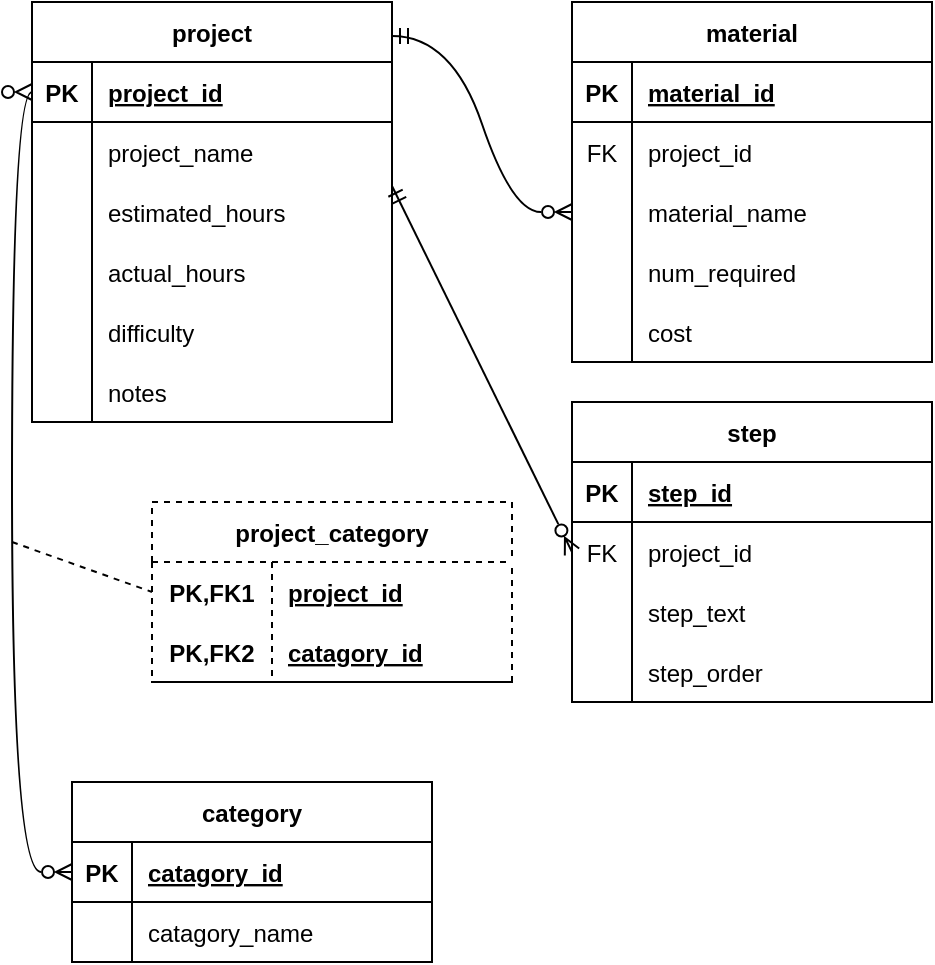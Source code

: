 <mxfile version="20.8.16" type="device"><diagram name="Page-1" id="4WsZcd_nsW9wCcq7IaZ0"><mxGraphModel dx="550" dy="700" grid="1" gridSize="10" guides="1" tooltips="1" connect="1" arrows="1" fold="1" page="1" pageScale="1" pageWidth="850" pageHeight="1100" math="0" shadow="0"><root><mxCell id="0"/><mxCell id="1" parent="0"/><mxCell id="PuRR4zcrJWLDkwgEyNmK-1" value="project" style="shape=table;startSize=30;container=1;collapsible=1;childLayout=tableLayout;fixedRows=1;rowLines=0;fontStyle=1;align=center;resizeLast=1;" vertex="1" parent="1"><mxGeometry x="30" y="30" width="180" height="210" as="geometry"/></mxCell><mxCell id="PuRR4zcrJWLDkwgEyNmK-2" value="" style="shape=tableRow;horizontal=0;startSize=0;swimlaneHead=0;swimlaneBody=0;fillColor=none;collapsible=0;dropTarget=0;points=[[0,0.5],[1,0.5]];portConstraint=eastwest;top=0;left=0;right=0;bottom=1;" vertex="1" parent="PuRR4zcrJWLDkwgEyNmK-1"><mxGeometry y="30" width="180" height="30" as="geometry"/></mxCell><mxCell id="PuRR4zcrJWLDkwgEyNmK-3" value="PK" style="shape=partialRectangle;connectable=0;fillColor=none;top=0;left=0;bottom=0;right=0;fontStyle=1;overflow=hidden;" vertex="1" parent="PuRR4zcrJWLDkwgEyNmK-2"><mxGeometry width="30" height="30" as="geometry"><mxRectangle width="30" height="30" as="alternateBounds"/></mxGeometry></mxCell><mxCell id="PuRR4zcrJWLDkwgEyNmK-4" value="project_id" style="shape=partialRectangle;connectable=0;fillColor=none;top=0;left=0;bottom=0;right=0;align=left;spacingLeft=6;fontStyle=5;overflow=hidden;" vertex="1" parent="PuRR4zcrJWLDkwgEyNmK-2"><mxGeometry x="30" width="150" height="30" as="geometry"><mxRectangle width="150" height="30" as="alternateBounds"/></mxGeometry></mxCell><mxCell id="PuRR4zcrJWLDkwgEyNmK-5" value="" style="shape=tableRow;horizontal=0;startSize=0;swimlaneHead=0;swimlaneBody=0;fillColor=none;collapsible=0;dropTarget=0;points=[[0,0.5],[1,0.5]];portConstraint=eastwest;top=0;left=0;right=0;bottom=0;" vertex="1" parent="PuRR4zcrJWLDkwgEyNmK-1"><mxGeometry y="60" width="180" height="30" as="geometry"/></mxCell><mxCell id="PuRR4zcrJWLDkwgEyNmK-6" value="" style="shape=partialRectangle;connectable=0;fillColor=none;top=0;left=0;bottom=0;right=0;editable=1;overflow=hidden;" vertex="1" parent="PuRR4zcrJWLDkwgEyNmK-5"><mxGeometry width="30" height="30" as="geometry"><mxRectangle width="30" height="30" as="alternateBounds"/></mxGeometry></mxCell><mxCell id="PuRR4zcrJWLDkwgEyNmK-7" value="project_name" style="shape=partialRectangle;connectable=0;fillColor=none;top=0;left=0;bottom=0;right=0;align=left;spacingLeft=6;overflow=hidden;" vertex="1" parent="PuRR4zcrJWLDkwgEyNmK-5"><mxGeometry x="30" width="150" height="30" as="geometry"><mxRectangle width="150" height="30" as="alternateBounds"/></mxGeometry></mxCell><mxCell id="PuRR4zcrJWLDkwgEyNmK-8" value="" style="shape=tableRow;horizontal=0;startSize=0;swimlaneHead=0;swimlaneBody=0;fillColor=none;collapsible=0;dropTarget=0;points=[[0,0.5],[1,0.5]];portConstraint=eastwest;top=0;left=0;right=0;bottom=0;" vertex="1" parent="PuRR4zcrJWLDkwgEyNmK-1"><mxGeometry y="90" width="180" height="30" as="geometry"/></mxCell><mxCell id="PuRR4zcrJWLDkwgEyNmK-9" value="" style="shape=partialRectangle;connectable=0;fillColor=none;top=0;left=0;bottom=0;right=0;editable=1;overflow=hidden;" vertex="1" parent="PuRR4zcrJWLDkwgEyNmK-8"><mxGeometry width="30" height="30" as="geometry"><mxRectangle width="30" height="30" as="alternateBounds"/></mxGeometry></mxCell><mxCell id="PuRR4zcrJWLDkwgEyNmK-10" value="estimated_hours" style="shape=partialRectangle;connectable=0;fillColor=none;top=0;left=0;bottom=0;right=0;align=left;spacingLeft=6;overflow=hidden;" vertex="1" parent="PuRR4zcrJWLDkwgEyNmK-8"><mxGeometry x="30" width="150" height="30" as="geometry"><mxRectangle width="150" height="30" as="alternateBounds"/></mxGeometry></mxCell><mxCell id="PuRR4zcrJWLDkwgEyNmK-11" value="" style="shape=tableRow;horizontal=0;startSize=0;swimlaneHead=0;swimlaneBody=0;fillColor=none;collapsible=0;dropTarget=0;points=[[0,0.5],[1,0.5]];portConstraint=eastwest;top=0;left=0;right=0;bottom=0;" vertex="1" parent="PuRR4zcrJWLDkwgEyNmK-1"><mxGeometry y="120" width="180" height="30" as="geometry"/></mxCell><mxCell id="PuRR4zcrJWLDkwgEyNmK-12" value="" style="shape=partialRectangle;connectable=0;fillColor=none;top=0;left=0;bottom=0;right=0;editable=1;overflow=hidden;" vertex="1" parent="PuRR4zcrJWLDkwgEyNmK-11"><mxGeometry width="30" height="30" as="geometry"><mxRectangle width="30" height="30" as="alternateBounds"/></mxGeometry></mxCell><mxCell id="PuRR4zcrJWLDkwgEyNmK-13" value="actual_hours" style="shape=partialRectangle;connectable=0;fillColor=none;top=0;left=0;bottom=0;right=0;align=left;spacingLeft=6;overflow=hidden;" vertex="1" parent="PuRR4zcrJWLDkwgEyNmK-11"><mxGeometry x="30" width="150" height="30" as="geometry"><mxRectangle width="150" height="30" as="alternateBounds"/></mxGeometry></mxCell><mxCell id="PuRR4zcrJWLDkwgEyNmK-17" style="shape=tableRow;horizontal=0;startSize=0;swimlaneHead=0;swimlaneBody=0;fillColor=none;collapsible=0;dropTarget=0;points=[[0,0.5],[1,0.5]];portConstraint=eastwest;top=0;left=0;right=0;bottom=0;" vertex="1" parent="PuRR4zcrJWLDkwgEyNmK-1"><mxGeometry y="150" width="180" height="30" as="geometry"/></mxCell><mxCell id="PuRR4zcrJWLDkwgEyNmK-18" style="shape=partialRectangle;connectable=0;fillColor=none;top=0;left=0;bottom=0;right=0;editable=1;overflow=hidden;" vertex="1" parent="PuRR4zcrJWLDkwgEyNmK-17"><mxGeometry width="30" height="30" as="geometry"><mxRectangle width="30" height="30" as="alternateBounds"/></mxGeometry></mxCell><mxCell id="PuRR4zcrJWLDkwgEyNmK-19" value="difficulty    " style="shape=partialRectangle;connectable=0;fillColor=none;top=0;left=0;bottom=0;right=0;align=left;spacingLeft=6;overflow=hidden;" vertex="1" parent="PuRR4zcrJWLDkwgEyNmK-17"><mxGeometry x="30" width="150" height="30" as="geometry"><mxRectangle width="150" height="30" as="alternateBounds"/></mxGeometry></mxCell><mxCell id="PuRR4zcrJWLDkwgEyNmK-14" style="shape=tableRow;horizontal=0;startSize=0;swimlaneHead=0;swimlaneBody=0;fillColor=none;collapsible=0;dropTarget=0;points=[[0,0.5],[1,0.5]];portConstraint=eastwest;top=0;left=0;right=0;bottom=0;" vertex="1" parent="PuRR4zcrJWLDkwgEyNmK-1"><mxGeometry y="180" width="180" height="30" as="geometry"/></mxCell><mxCell id="PuRR4zcrJWLDkwgEyNmK-15" style="shape=partialRectangle;connectable=0;fillColor=none;top=0;left=0;bottom=0;right=0;editable=1;overflow=hidden;" vertex="1" parent="PuRR4zcrJWLDkwgEyNmK-14"><mxGeometry width="30" height="30" as="geometry"><mxRectangle width="30" height="30" as="alternateBounds"/></mxGeometry></mxCell><mxCell id="PuRR4zcrJWLDkwgEyNmK-16" value="notes" style="shape=partialRectangle;connectable=0;fillColor=none;top=0;left=0;bottom=0;right=0;align=left;spacingLeft=6;overflow=hidden;" vertex="1" parent="PuRR4zcrJWLDkwgEyNmK-14"><mxGeometry x="30" width="150" height="30" as="geometry"><mxRectangle width="150" height="30" as="alternateBounds"/></mxGeometry></mxCell><mxCell id="PuRR4zcrJWLDkwgEyNmK-20" value="material" style="shape=table;startSize=30;container=1;collapsible=1;childLayout=tableLayout;fixedRows=1;rowLines=0;fontStyle=1;align=center;resizeLast=1;" vertex="1" parent="1"><mxGeometry x="300" y="30" width="180" height="180" as="geometry"/></mxCell><mxCell id="PuRR4zcrJWLDkwgEyNmK-21" value="" style="shape=tableRow;horizontal=0;startSize=0;swimlaneHead=0;swimlaneBody=0;fillColor=none;collapsible=0;dropTarget=0;points=[[0,0.5],[1,0.5]];portConstraint=eastwest;top=0;left=0;right=0;bottom=1;" vertex="1" parent="PuRR4zcrJWLDkwgEyNmK-20"><mxGeometry y="30" width="180" height="30" as="geometry"/></mxCell><mxCell id="PuRR4zcrJWLDkwgEyNmK-22" value="PK" style="shape=partialRectangle;connectable=0;fillColor=none;top=0;left=0;bottom=0;right=0;fontStyle=1;overflow=hidden;" vertex="1" parent="PuRR4zcrJWLDkwgEyNmK-21"><mxGeometry width="30" height="30" as="geometry"><mxRectangle width="30" height="30" as="alternateBounds"/></mxGeometry></mxCell><mxCell id="PuRR4zcrJWLDkwgEyNmK-23" value="material_id" style="shape=partialRectangle;connectable=0;fillColor=none;top=0;left=0;bottom=0;right=0;align=left;spacingLeft=6;fontStyle=5;overflow=hidden;" vertex="1" parent="PuRR4zcrJWLDkwgEyNmK-21"><mxGeometry x="30" width="150" height="30" as="geometry"><mxRectangle width="150" height="30" as="alternateBounds"/></mxGeometry></mxCell><mxCell id="PuRR4zcrJWLDkwgEyNmK-24" value="" style="shape=tableRow;horizontal=0;startSize=0;swimlaneHead=0;swimlaneBody=0;fillColor=none;collapsible=0;dropTarget=0;points=[[0,0.5],[1,0.5]];portConstraint=eastwest;top=0;left=0;right=0;bottom=0;" vertex="1" parent="PuRR4zcrJWLDkwgEyNmK-20"><mxGeometry y="60" width="180" height="30" as="geometry"/></mxCell><mxCell id="PuRR4zcrJWLDkwgEyNmK-25" value="FK" style="shape=partialRectangle;connectable=0;fillColor=none;top=0;left=0;bottom=0;right=0;editable=1;overflow=hidden;" vertex="1" parent="PuRR4zcrJWLDkwgEyNmK-24"><mxGeometry width="30" height="30" as="geometry"><mxRectangle width="30" height="30" as="alternateBounds"/></mxGeometry></mxCell><mxCell id="PuRR4zcrJWLDkwgEyNmK-26" value="project_id" style="shape=partialRectangle;connectable=0;fillColor=none;top=0;left=0;bottom=0;right=0;align=left;spacingLeft=6;overflow=hidden;" vertex="1" parent="PuRR4zcrJWLDkwgEyNmK-24"><mxGeometry x="30" width="150" height="30" as="geometry"><mxRectangle width="150" height="30" as="alternateBounds"/></mxGeometry></mxCell><mxCell id="PuRR4zcrJWLDkwgEyNmK-27" value="" style="shape=tableRow;horizontal=0;startSize=0;swimlaneHead=0;swimlaneBody=0;fillColor=none;collapsible=0;dropTarget=0;points=[[0,0.5],[1,0.5]];portConstraint=eastwest;top=0;left=0;right=0;bottom=0;" vertex="1" parent="PuRR4zcrJWLDkwgEyNmK-20"><mxGeometry y="90" width="180" height="30" as="geometry"/></mxCell><mxCell id="PuRR4zcrJWLDkwgEyNmK-28" value="" style="shape=partialRectangle;connectable=0;fillColor=none;top=0;left=0;bottom=0;right=0;editable=1;overflow=hidden;" vertex="1" parent="PuRR4zcrJWLDkwgEyNmK-27"><mxGeometry width="30" height="30" as="geometry"><mxRectangle width="30" height="30" as="alternateBounds"/></mxGeometry></mxCell><mxCell id="PuRR4zcrJWLDkwgEyNmK-29" value="material_name" style="shape=partialRectangle;connectable=0;fillColor=none;top=0;left=0;bottom=0;right=0;align=left;spacingLeft=6;overflow=hidden;" vertex="1" parent="PuRR4zcrJWLDkwgEyNmK-27"><mxGeometry x="30" width="150" height="30" as="geometry"><mxRectangle width="150" height="30" as="alternateBounds"/></mxGeometry></mxCell><mxCell id="PuRR4zcrJWLDkwgEyNmK-30" value="" style="shape=tableRow;horizontal=0;startSize=0;swimlaneHead=0;swimlaneBody=0;fillColor=none;collapsible=0;dropTarget=0;points=[[0,0.5],[1,0.5]];portConstraint=eastwest;top=0;left=0;right=0;bottom=0;" vertex="1" parent="PuRR4zcrJWLDkwgEyNmK-20"><mxGeometry y="120" width="180" height="30" as="geometry"/></mxCell><mxCell id="PuRR4zcrJWLDkwgEyNmK-31" value="" style="shape=partialRectangle;connectable=0;fillColor=none;top=0;left=0;bottom=0;right=0;editable=1;overflow=hidden;" vertex="1" parent="PuRR4zcrJWLDkwgEyNmK-30"><mxGeometry width="30" height="30" as="geometry"><mxRectangle width="30" height="30" as="alternateBounds"/></mxGeometry></mxCell><mxCell id="PuRR4zcrJWLDkwgEyNmK-32" value="num_required" style="shape=partialRectangle;connectable=0;fillColor=none;top=0;left=0;bottom=0;right=0;align=left;spacingLeft=6;overflow=hidden;" vertex="1" parent="PuRR4zcrJWLDkwgEyNmK-30"><mxGeometry x="30" width="150" height="30" as="geometry"><mxRectangle width="150" height="30" as="alternateBounds"/></mxGeometry></mxCell><mxCell id="PuRR4zcrJWLDkwgEyNmK-36" style="shape=tableRow;horizontal=0;startSize=0;swimlaneHead=0;swimlaneBody=0;fillColor=none;collapsible=0;dropTarget=0;points=[[0,0.5],[1,0.5]];portConstraint=eastwest;top=0;left=0;right=0;bottom=0;" vertex="1" parent="PuRR4zcrJWLDkwgEyNmK-20"><mxGeometry y="150" width="180" height="30" as="geometry"/></mxCell><mxCell id="PuRR4zcrJWLDkwgEyNmK-37" style="shape=partialRectangle;connectable=0;fillColor=none;top=0;left=0;bottom=0;right=0;editable=1;overflow=hidden;" vertex="1" parent="PuRR4zcrJWLDkwgEyNmK-36"><mxGeometry width="30" height="30" as="geometry"><mxRectangle width="30" height="30" as="alternateBounds"/></mxGeometry></mxCell><mxCell id="PuRR4zcrJWLDkwgEyNmK-38" value="cost" style="shape=partialRectangle;connectable=0;fillColor=none;top=0;left=0;bottom=0;right=0;align=left;spacingLeft=6;overflow=hidden;" vertex="1" parent="PuRR4zcrJWLDkwgEyNmK-36"><mxGeometry x="30" width="150" height="30" as="geometry"><mxRectangle width="150" height="30" as="alternateBounds"/></mxGeometry></mxCell><mxCell id="PuRR4zcrJWLDkwgEyNmK-39" value="step" style="shape=table;startSize=30;container=1;collapsible=1;childLayout=tableLayout;fixedRows=1;rowLines=0;fontStyle=1;align=center;resizeLast=1;" vertex="1" parent="1"><mxGeometry x="300" y="230" width="180" height="150" as="geometry"/></mxCell><mxCell id="PuRR4zcrJWLDkwgEyNmK-40" value="" style="shape=tableRow;horizontal=0;startSize=0;swimlaneHead=0;swimlaneBody=0;fillColor=none;collapsible=0;dropTarget=0;points=[[0,0.5],[1,0.5]];portConstraint=eastwest;top=0;left=0;right=0;bottom=1;" vertex="1" parent="PuRR4zcrJWLDkwgEyNmK-39"><mxGeometry y="30" width="180" height="30" as="geometry"/></mxCell><mxCell id="PuRR4zcrJWLDkwgEyNmK-41" value="PK" style="shape=partialRectangle;connectable=0;fillColor=none;top=0;left=0;bottom=0;right=0;fontStyle=1;overflow=hidden;" vertex="1" parent="PuRR4zcrJWLDkwgEyNmK-40"><mxGeometry width="30" height="30" as="geometry"><mxRectangle width="30" height="30" as="alternateBounds"/></mxGeometry></mxCell><mxCell id="PuRR4zcrJWLDkwgEyNmK-42" value="step_id" style="shape=partialRectangle;connectable=0;fillColor=none;top=0;left=0;bottom=0;right=0;align=left;spacingLeft=6;fontStyle=5;overflow=hidden;" vertex="1" parent="PuRR4zcrJWLDkwgEyNmK-40"><mxGeometry x="30" width="150" height="30" as="geometry"><mxRectangle width="150" height="30" as="alternateBounds"/></mxGeometry></mxCell><mxCell id="PuRR4zcrJWLDkwgEyNmK-43" value="" style="shape=tableRow;horizontal=0;startSize=0;swimlaneHead=0;swimlaneBody=0;fillColor=none;collapsible=0;dropTarget=0;points=[[0,0.5],[1,0.5]];portConstraint=eastwest;top=0;left=0;right=0;bottom=0;" vertex="1" parent="PuRR4zcrJWLDkwgEyNmK-39"><mxGeometry y="60" width="180" height="30" as="geometry"/></mxCell><mxCell id="PuRR4zcrJWLDkwgEyNmK-44" value="FK" style="shape=partialRectangle;connectable=0;fillColor=none;top=0;left=0;bottom=0;right=0;editable=1;overflow=hidden;" vertex="1" parent="PuRR4zcrJWLDkwgEyNmK-43"><mxGeometry width="30" height="30" as="geometry"><mxRectangle width="30" height="30" as="alternateBounds"/></mxGeometry></mxCell><mxCell id="PuRR4zcrJWLDkwgEyNmK-45" value="project_id" style="shape=partialRectangle;connectable=0;fillColor=none;top=0;left=0;bottom=0;right=0;align=left;spacingLeft=6;overflow=hidden;" vertex="1" parent="PuRR4zcrJWLDkwgEyNmK-43"><mxGeometry x="30" width="150" height="30" as="geometry"><mxRectangle width="150" height="30" as="alternateBounds"/></mxGeometry></mxCell><mxCell id="PuRR4zcrJWLDkwgEyNmK-46" value="" style="shape=tableRow;horizontal=0;startSize=0;swimlaneHead=0;swimlaneBody=0;fillColor=none;collapsible=0;dropTarget=0;points=[[0,0.5],[1,0.5]];portConstraint=eastwest;top=0;left=0;right=0;bottom=0;" vertex="1" parent="PuRR4zcrJWLDkwgEyNmK-39"><mxGeometry y="90" width="180" height="30" as="geometry"/></mxCell><mxCell id="PuRR4zcrJWLDkwgEyNmK-47" value="" style="shape=partialRectangle;connectable=0;fillColor=none;top=0;left=0;bottom=0;right=0;editable=1;overflow=hidden;" vertex="1" parent="PuRR4zcrJWLDkwgEyNmK-46"><mxGeometry width="30" height="30" as="geometry"><mxRectangle width="30" height="30" as="alternateBounds"/></mxGeometry></mxCell><mxCell id="PuRR4zcrJWLDkwgEyNmK-48" value="step_text" style="shape=partialRectangle;connectable=0;fillColor=none;top=0;left=0;bottom=0;right=0;align=left;spacingLeft=6;overflow=hidden;" vertex="1" parent="PuRR4zcrJWLDkwgEyNmK-46"><mxGeometry x="30" width="150" height="30" as="geometry"><mxRectangle width="150" height="30" as="alternateBounds"/></mxGeometry></mxCell><mxCell id="PuRR4zcrJWLDkwgEyNmK-49" value="" style="shape=tableRow;horizontal=0;startSize=0;swimlaneHead=0;swimlaneBody=0;fillColor=none;collapsible=0;dropTarget=0;points=[[0,0.5],[1,0.5]];portConstraint=eastwest;top=0;left=0;right=0;bottom=0;" vertex="1" parent="PuRR4zcrJWLDkwgEyNmK-39"><mxGeometry y="120" width="180" height="30" as="geometry"/></mxCell><mxCell id="PuRR4zcrJWLDkwgEyNmK-50" value="" style="shape=partialRectangle;connectable=0;fillColor=none;top=0;left=0;bottom=0;right=0;editable=1;overflow=hidden;" vertex="1" parent="PuRR4zcrJWLDkwgEyNmK-49"><mxGeometry width="30" height="30" as="geometry"><mxRectangle width="30" height="30" as="alternateBounds"/></mxGeometry></mxCell><mxCell id="PuRR4zcrJWLDkwgEyNmK-51" value="step_order" style="shape=partialRectangle;connectable=0;fillColor=none;top=0;left=0;bottom=0;right=0;align=left;spacingLeft=6;overflow=hidden;" vertex="1" parent="PuRR4zcrJWLDkwgEyNmK-49"><mxGeometry x="30" width="150" height="30" as="geometry"><mxRectangle width="150" height="30" as="alternateBounds"/></mxGeometry></mxCell><mxCell id="PuRR4zcrJWLDkwgEyNmK-52" value="category" style="shape=table;startSize=30;container=1;collapsible=1;childLayout=tableLayout;fixedRows=1;rowLines=0;fontStyle=1;align=center;resizeLast=1;" vertex="1" parent="1"><mxGeometry x="50" y="420" width="180" height="90" as="geometry"/></mxCell><mxCell id="PuRR4zcrJWLDkwgEyNmK-53" value="" style="shape=tableRow;horizontal=0;startSize=0;swimlaneHead=0;swimlaneBody=0;fillColor=none;collapsible=0;dropTarget=0;points=[[0,0.5],[1,0.5]];portConstraint=eastwest;top=0;left=0;right=0;bottom=1;" vertex="1" parent="PuRR4zcrJWLDkwgEyNmK-52"><mxGeometry y="30" width="180" height="30" as="geometry"/></mxCell><mxCell id="PuRR4zcrJWLDkwgEyNmK-54" value="PK" style="shape=partialRectangle;connectable=0;fillColor=none;top=0;left=0;bottom=0;right=0;fontStyle=1;overflow=hidden;" vertex="1" parent="PuRR4zcrJWLDkwgEyNmK-53"><mxGeometry width="30" height="30" as="geometry"><mxRectangle width="30" height="30" as="alternateBounds"/></mxGeometry></mxCell><mxCell id="PuRR4zcrJWLDkwgEyNmK-55" value="catagory_id" style="shape=partialRectangle;connectable=0;fillColor=none;top=0;left=0;bottom=0;right=0;align=left;spacingLeft=6;fontStyle=5;overflow=hidden;" vertex="1" parent="PuRR4zcrJWLDkwgEyNmK-53"><mxGeometry x="30" width="150" height="30" as="geometry"><mxRectangle width="150" height="30" as="alternateBounds"/></mxGeometry></mxCell><mxCell id="PuRR4zcrJWLDkwgEyNmK-56" value="" style="shape=tableRow;horizontal=0;startSize=0;swimlaneHead=0;swimlaneBody=0;fillColor=none;collapsible=0;dropTarget=0;points=[[0,0.5],[1,0.5]];portConstraint=eastwest;top=0;left=0;right=0;bottom=0;" vertex="1" parent="PuRR4zcrJWLDkwgEyNmK-52"><mxGeometry y="60" width="180" height="30" as="geometry"/></mxCell><mxCell id="PuRR4zcrJWLDkwgEyNmK-57" value="" style="shape=partialRectangle;connectable=0;fillColor=none;top=0;left=0;bottom=0;right=0;editable=1;overflow=hidden;" vertex="1" parent="PuRR4zcrJWLDkwgEyNmK-56"><mxGeometry width="30" height="30" as="geometry"><mxRectangle width="30" height="30" as="alternateBounds"/></mxGeometry></mxCell><mxCell id="PuRR4zcrJWLDkwgEyNmK-58" value="catagory_name" style="shape=partialRectangle;connectable=0;fillColor=none;top=0;left=0;bottom=0;right=0;align=left;spacingLeft=6;overflow=hidden;" vertex="1" parent="PuRR4zcrJWLDkwgEyNmK-56"><mxGeometry x="30" width="150" height="30" as="geometry"><mxRectangle width="150" height="30" as="alternateBounds"/></mxGeometry></mxCell><mxCell id="PuRR4zcrJWLDkwgEyNmK-78" value="project_category" style="shape=table;startSize=30;container=1;collapsible=1;childLayout=tableLayout;fixedRows=1;rowLines=0;fontStyle=1;align=center;resizeLast=1;dashed=1;" vertex="1" parent="1"><mxGeometry x="90" y="280" width="180" height="90" as="geometry"/></mxCell><mxCell id="PuRR4zcrJWLDkwgEyNmK-95" value="" style="shape=tableRow;horizontal=0;startSize=0;swimlaneHead=0;swimlaneBody=0;fillColor=none;collapsible=0;dropTarget=0;points=[[0,0.5],[1,0.5]];portConstraint=eastwest;top=0;left=0;right=0;bottom=0;" vertex="1" parent="PuRR4zcrJWLDkwgEyNmK-78"><mxGeometry y="30" width="180" height="30" as="geometry"/></mxCell><mxCell id="PuRR4zcrJWLDkwgEyNmK-96" value="PK,FK1" style="shape=partialRectangle;connectable=0;fillColor=none;top=0;left=0;bottom=0;right=0;fontStyle=1;overflow=hidden;" vertex="1" parent="PuRR4zcrJWLDkwgEyNmK-95"><mxGeometry width="60" height="30" as="geometry"><mxRectangle width="60" height="30" as="alternateBounds"/></mxGeometry></mxCell><mxCell id="PuRR4zcrJWLDkwgEyNmK-97" value="project_id" style="shape=partialRectangle;connectable=0;fillColor=none;top=0;left=0;bottom=0;right=0;align=left;spacingLeft=6;fontStyle=5;overflow=hidden;" vertex="1" parent="PuRR4zcrJWLDkwgEyNmK-95"><mxGeometry x="60" width="120" height="30" as="geometry"><mxRectangle width="120" height="30" as="alternateBounds"/></mxGeometry></mxCell><mxCell id="PuRR4zcrJWLDkwgEyNmK-82" value="" style="shape=tableRow;horizontal=0;startSize=0;swimlaneHead=0;swimlaneBody=0;fillColor=none;collapsible=0;dropTarget=0;points=[[0,0.5],[1,0.5]];portConstraint=eastwest;top=0;left=0;right=0;bottom=1;" vertex="1" parent="PuRR4zcrJWLDkwgEyNmK-78"><mxGeometry y="60" width="180" height="30" as="geometry"/></mxCell><mxCell id="PuRR4zcrJWLDkwgEyNmK-83" value="PK,FK2" style="shape=partialRectangle;connectable=0;fillColor=none;top=0;left=0;bottom=0;right=0;fontStyle=1;overflow=hidden;" vertex="1" parent="PuRR4zcrJWLDkwgEyNmK-82"><mxGeometry width="60" height="30" as="geometry"><mxRectangle width="60" height="30" as="alternateBounds"/></mxGeometry></mxCell><mxCell id="PuRR4zcrJWLDkwgEyNmK-84" value="catagory_id" style="shape=partialRectangle;connectable=0;fillColor=none;top=0;left=0;bottom=0;right=0;align=left;spacingLeft=6;fontStyle=5;overflow=hidden;" vertex="1" parent="PuRR4zcrJWLDkwgEyNmK-82"><mxGeometry x="60" width="120" height="30" as="geometry"><mxRectangle width="120" height="30" as="alternateBounds"/></mxGeometry></mxCell><mxCell id="PuRR4zcrJWLDkwgEyNmK-91" value="" style="fontSize=12;html=1;endArrow=ERzeroToMany;endFill=1;rounded=0;entryX=0;entryY=0.5;entryDx=0;entryDy=0;exitX=0;exitY=0.5;exitDx=0;exitDy=0;edgeStyle=orthogonalEdgeStyle;curved=1;startArrow=ERzeroToMany;startFill=0;" edge="1" parent="1" source="PuRR4zcrJWLDkwgEyNmK-53" target="PuRR4zcrJWLDkwgEyNmK-2"><mxGeometry width="100" height="100" relative="1" as="geometry"><mxPoint x="240" y="410" as="sourcePoint"/><mxPoint x="340" y="310" as="targetPoint"/></mxGeometry></mxCell><mxCell id="PuRR4zcrJWLDkwgEyNmK-93" value="" style="edgeStyle=entityRelationEdgeStyle;fontSize=12;html=1;endArrow=ERmandOne;rounded=0;curved=1;entryX=1;entryY=0.081;entryDx=0;entryDy=0;entryPerimeter=0;exitX=0;exitY=0.5;exitDx=0;exitDy=0;startArrow=ERzeroToMany;startFill=0;" edge="1" parent="1" source="PuRR4zcrJWLDkwgEyNmK-27" target="PuRR4zcrJWLDkwgEyNmK-1"><mxGeometry width="100" height="100" relative="1" as="geometry"><mxPoint x="180" y="410" as="sourcePoint"/><mxPoint x="280" y="310" as="targetPoint"/></mxGeometry></mxCell><mxCell id="PuRR4zcrJWLDkwgEyNmK-94" value="" style="fontSize=12;html=1;endArrow=ERmandOne;rounded=0;entryX=1;entryY=0.081;entryDx=0;entryDy=0;entryPerimeter=0;exitX=0;exitY=0.5;exitDx=0;exitDy=0;startArrow=ERzeroToMany;startFill=0;" edge="1" parent="1" source="PuRR4zcrJWLDkwgEyNmK-43"><mxGeometry width="100" height="100" relative="1" as="geometry"><mxPoint x="300" y="210" as="sourcePoint"/><mxPoint x="210" y="122.01" as="targetPoint"/></mxGeometry></mxCell><mxCell id="PuRR4zcrJWLDkwgEyNmK-98" value="" style="endArrow=none;html=1;rounded=0;dashed=1;entryX=0;entryY=0.5;entryDx=0;entryDy=0;" edge="1" parent="1" target="PuRR4zcrJWLDkwgEyNmK-95"><mxGeometry relative="1" as="geometry"><mxPoint x="20" y="300" as="sourcePoint"/><mxPoint x="180" y="324.5" as="targetPoint"/></mxGeometry></mxCell></root></mxGraphModel></diagram></mxfile>